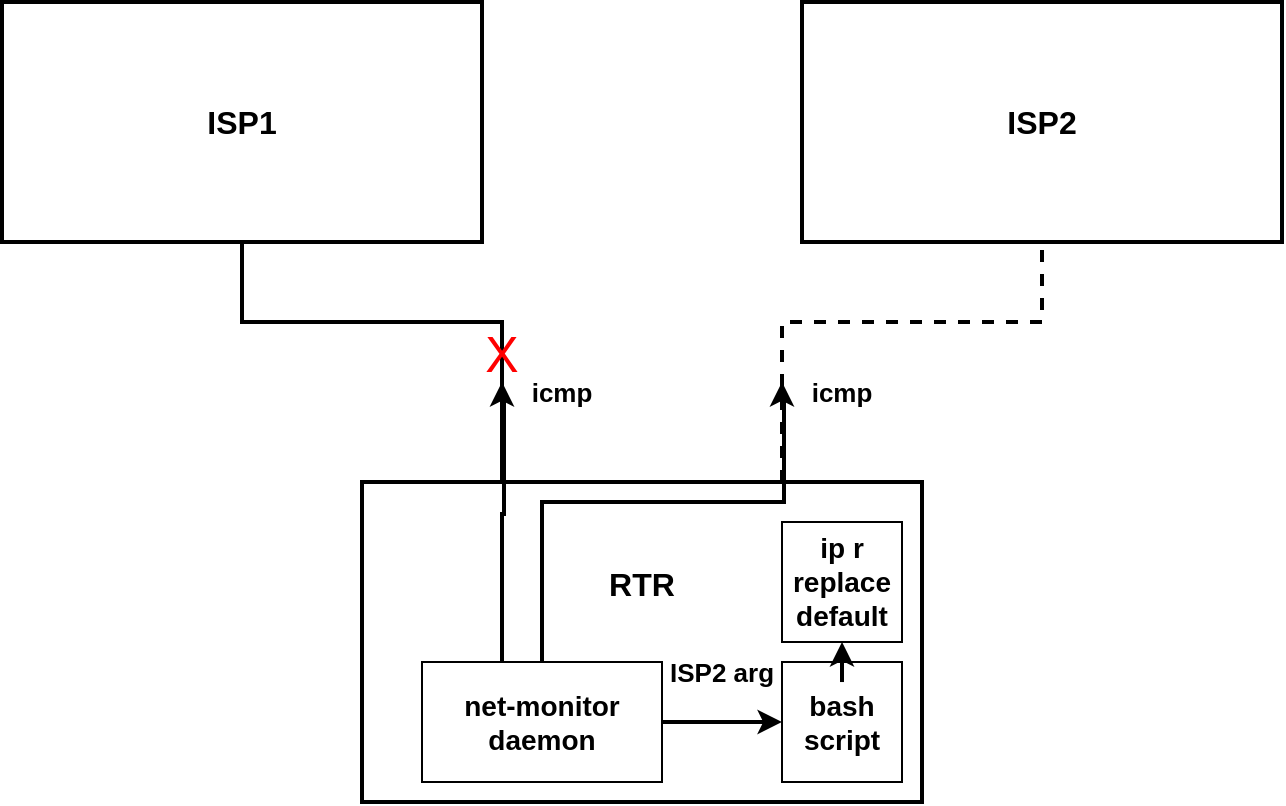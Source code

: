 <mxfile version="22.0.2" type="device">
  <diagram name="Page-1" id="P3v5mIupfoUGXN_y71Zl">
    <mxGraphModel dx="2026" dy="1183" grid="1" gridSize="10" guides="1" tooltips="1" connect="1" arrows="1" fold="1" page="1" pageScale="1" pageWidth="800" pageHeight="600" math="0" shadow="0">
      <root>
        <mxCell id="0" />
        <mxCell id="1" parent="0" />
        <mxCell id="rfzraJ9mqrHqXf65R7m1-1" value="&lt;font size=&quot;1&quot;&gt;&lt;b style=&quot;font-size: 16px;&quot;&gt;ISP1&lt;br&gt;&lt;/b&gt;&lt;/font&gt;" style="rounded=0;whiteSpace=wrap;html=1;strokeWidth=2;" vertex="1" parent="1">
          <mxGeometry x="80" y="100" width="240" height="120" as="geometry" />
        </mxCell>
        <mxCell id="rfzraJ9mqrHqXf65R7m1-2" value="&lt;font size=&quot;1&quot;&gt;&lt;b style=&quot;font-size: 16px;&quot;&gt;ISP2&lt;br&gt;&lt;/b&gt;&lt;/font&gt;" style="rounded=0;whiteSpace=wrap;html=1;strokeWidth=2;" vertex="1" parent="1">
          <mxGeometry x="480" y="100" width="240" height="120" as="geometry" />
        </mxCell>
        <mxCell id="rfzraJ9mqrHqXf65R7m1-3" value="&lt;b&gt;&lt;font style=&quot;font-size: 16px;&quot;&gt;RTR&lt;br&gt;&lt;br&gt;&lt;br&gt;&lt;br&gt;&lt;/font&gt;&lt;/b&gt;" style="rounded=0;whiteSpace=wrap;html=1;strokeWidth=2;" vertex="1" parent="1">
          <mxGeometry x="260" y="340" width="280" height="160" as="geometry" />
        </mxCell>
        <mxCell id="rfzraJ9mqrHqXf65R7m1-4" value="" style="endArrow=none;html=1;rounded=0;exitX=0.5;exitY=1;exitDx=0;exitDy=0;entryX=0.25;entryY=0;entryDx=0;entryDy=0;strokeWidth=2;" edge="1" parent="1" source="rfzraJ9mqrHqXf65R7m1-1" target="rfzraJ9mqrHqXf65R7m1-3">
          <mxGeometry width="50" height="50" relative="1" as="geometry">
            <mxPoint x="500" y="410" as="sourcePoint" />
            <mxPoint x="550" y="360" as="targetPoint" />
            <Array as="points">
              <mxPoint x="200" y="260" />
              <mxPoint x="330" y="260" />
            </Array>
          </mxGeometry>
        </mxCell>
        <mxCell id="rfzraJ9mqrHqXf65R7m1-5" value="" style="endArrow=none;html=1;rounded=0;entryX=0.5;entryY=1;entryDx=0;entryDy=0;exitX=0.75;exitY=0;exitDx=0;exitDy=0;dashed=1;strokeWidth=2;" edge="1" parent="1" source="rfzraJ9mqrHqXf65R7m1-3" target="rfzraJ9mqrHqXf65R7m1-2">
          <mxGeometry width="50" height="50" relative="1" as="geometry">
            <mxPoint x="500" y="410" as="sourcePoint" />
            <mxPoint x="550" y="360" as="targetPoint" />
            <Array as="points">
              <mxPoint x="470" y="260" />
              <mxPoint x="600" y="260" />
            </Array>
          </mxGeometry>
        </mxCell>
        <mxCell id="rfzraJ9mqrHqXf65R7m1-7" style="edgeStyle=orthogonalEdgeStyle;rounded=0;orthogonalLoop=1;jettySize=auto;html=1;strokeWidth=2;" edge="1" parent="1" source="rfzraJ9mqrHqXf65R7m1-6">
          <mxGeometry relative="1" as="geometry">
            <mxPoint x="330" y="290" as="targetPoint" />
            <Array as="points">
              <mxPoint x="330" y="356" />
              <mxPoint x="331" y="356" />
              <mxPoint x="331" y="300" />
            </Array>
          </mxGeometry>
        </mxCell>
        <mxCell id="rfzraJ9mqrHqXf65R7m1-9" style="edgeStyle=orthogonalEdgeStyle;rounded=0;orthogonalLoop=1;jettySize=auto;html=1;strokeWidth=2;" edge="1" parent="1" source="rfzraJ9mqrHqXf65R7m1-6">
          <mxGeometry relative="1" as="geometry">
            <mxPoint x="470" y="290" as="targetPoint" />
            <Array as="points">
              <mxPoint x="350" y="350" />
              <mxPoint x="471" y="350" />
              <mxPoint x="471" y="300" />
              <mxPoint x="470" y="300" />
            </Array>
          </mxGeometry>
        </mxCell>
        <mxCell id="rfzraJ9mqrHqXf65R7m1-17" style="edgeStyle=orthogonalEdgeStyle;rounded=0;orthogonalLoop=1;jettySize=auto;html=1;exitX=1;exitY=0.5;exitDx=0;exitDy=0;entryX=0;entryY=0.5;entryDx=0;entryDy=0;strokeWidth=2;" edge="1" parent="1" source="rfzraJ9mqrHqXf65R7m1-6" target="rfzraJ9mqrHqXf65R7m1-16">
          <mxGeometry relative="1" as="geometry" />
        </mxCell>
        <mxCell id="rfzraJ9mqrHqXf65R7m1-6" value="&lt;b&gt;&lt;font style=&quot;font-size: 14px;&quot;&gt;net-monitor daemon&lt;/font&gt;&lt;/b&gt;" style="rounded=0;whiteSpace=wrap;html=1;" vertex="1" parent="1">
          <mxGeometry x="290" y="430" width="120" height="60" as="geometry" />
        </mxCell>
        <mxCell id="rfzraJ9mqrHqXf65R7m1-10" value="&lt;b&gt;&lt;font style=&quot;font-size: 13px;&quot;&gt;icmp&lt;/font&gt;&lt;/b&gt;" style="text;html=1;strokeColor=none;fillColor=none;align=center;verticalAlign=middle;whiteSpace=wrap;rounded=0;" vertex="1" parent="1">
          <mxGeometry x="330" y="280" width="60" height="30" as="geometry" />
        </mxCell>
        <mxCell id="rfzraJ9mqrHqXf65R7m1-11" value="&lt;b&gt;&lt;font style=&quot;font-size: 13px;&quot;&gt;icmp&lt;/font&gt;&lt;/b&gt;" style="text;html=1;strokeColor=none;fillColor=none;align=center;verticalAlign=middle;whiteSpace=wrap;rounded=0;" vertex="1" parent="1">
          <mxGeometry x="470" y="280" width="60" height="30" as="geometry" />
        </mxCell>
        <mxCell id="rfzraJ9mqrHqXf65R7m1-14" value="&lt;font color=&quot;#ff0000&quot; style=&quot;font-size: 25px;&quot;&gt;X&lt;/font&gt;" style="text;html=1;strokeColor=none;fillColor=none;align=center;verticalAlign=middle;whiteSpace=wrap;rounded=0;" vertex="1" parent="1">
          <mxGeometry x="300" y="260" width="60" height="30" as="geometry" />
        </mxCell>
        <mxCell id="rfzraJ9mqrHqXf65R7m1-16" value="&lt;b&gt;&lt;font style=&quot;font-size: 14px;&quot;&gt;bash script&lt;/font&gt;&lt;/b&gt;" style="rounded=0;whiteSpace=wrap;html=1;" vertex="1" parent="1">
          <mxGeometry x="470" y="430" width="60" height="60" as="geometry" />
        </mxCell>
        <mxCell id="rfzraJ9mqrHqXf65R7m1-18" value="&lt;b&gt;&lt;font style=&quot;font-size: 13px;&quot;&gt;ISP2 arg&lt;br&gt;&lt;/font&gt;&lt;/b&gt;" style="text;html=1;strokeColor=none;fillColor=none;align=center;verticalAlign=middle;whiteSpace=wrap;rounded=0;" vertex="1" parent="1">
          <mxGeometry x="410" y="420" width="60" height="30" as="geometry" />
        </mxCell>
        <mxCell id="rfzraJ9mqrHqXf65R7m1-20" value="&lt;b&gt;&lt;font style=&quot;font-size: 14px;&quot;&gt;ip r replace default&lt;/font&gt;&lt;/b&gt;" style="rounded=0;whiteSpace=wrap;html=1;" vertex="1" parent="1">
          <mxGeometry x="470" y="360" width="60" height="60" as="geometry" />
        </mxCell>
        <mxCell id="rfzraJ9mqrHqXf65R7m1-22" value="" style="endArrow=classic;html=1;rounded=0;exitX=0.5;exitY=0.167;exitDx=0;exitDy=0;exitPerimeter=0;strokeWidth=2;" edge="1" parent="1" source="rfzraJ9mqrHqXf65R7m1-16">
          <mxGeometry width="50" height="50" relative="1" as="geometry">
            <mxPoint x="450" y="410" as="sourcePoint" />
            <mxPoint x="500" y="420" as="targetPoint" />
          </mxGeometry>
        </mxCell>
      </root>
    </mxGraphModel>
  </diagram>
</mxfile>
